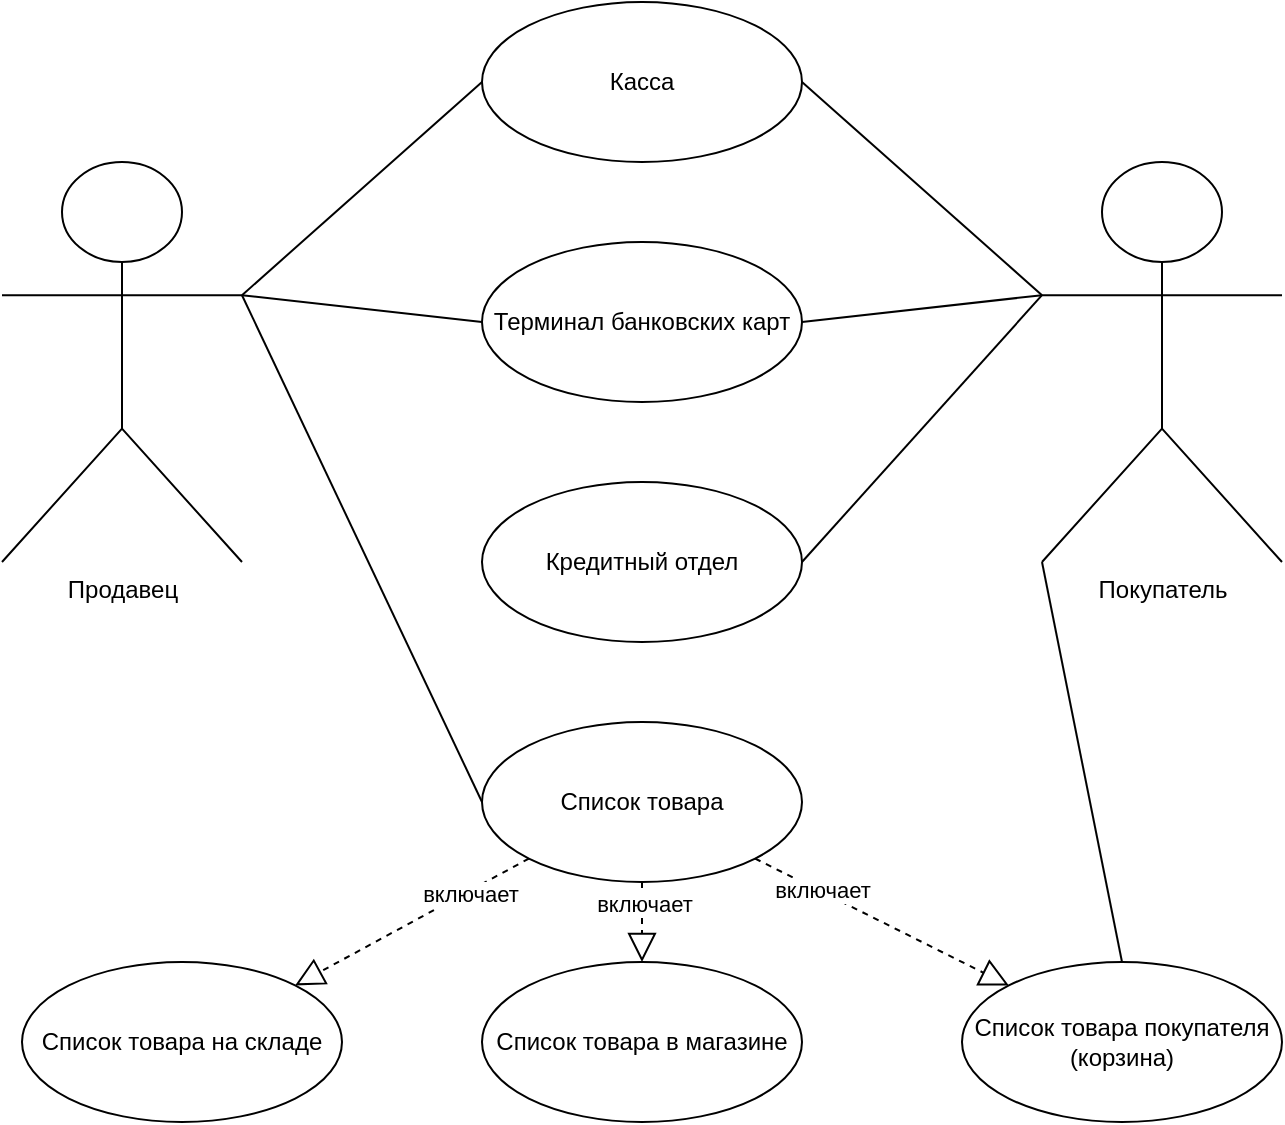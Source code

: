<mxfile version="16.2.7" type="github" pages="3">
  <diagram id="5v0--ORiyJy_kSAK7lN_" name="Страница 1">
    <mxGraphModel dx="1422" dy="786" grid="1" gridSize="10" guides="1" tooltips="1" connect="1" arrows="1" fold="1" page="1" pageScale="1" pageWidth="827" pageHeight="1169" math="0" shadow="0">
      <root>
        <mxCell id="F13vdwviY93tgcHMOZ2q-0" />
        <mxCell id="F13vdwviY93tgcHMOZ2q-1" parent="F13vdwviY93tgcHMOZ2q-0" />
        <mxCell id="epzMW-yRPd5iYCz0tOVi-0" value="Продавец" style="shape=umlActor;verticalLabelPosition=bottom;verticalAlign=top;html=1;" vertex="1" parent="F13vdwviY93tgcHMOZ2q-1">
          <mxGeometry x="80" y="160" width="120" height="200" as="geometry" />
        </mxCell>
        <mxCell id="epzMW-yRPd5iYCz0tOVi-1" value="Покупатель" style="shape=umlActor;verticalLabelPosition=bottom;verticalAlign=top;html=1;" vertex="1" parent="F13vdwviY93tgcHMOZ2q-1">
          <mxGeometry x="600" y="160" width="120" height="200" as="geometry" />
        </mxCell>
        <mxCell id="epzMW-yRPd5iYCz0tOVi-2" value="Касса" style="ellipse;whiteSpace=wrap;html=1;" vertex="1" parent="F13vdwviY93tgcHMOZ2q-1">
          <mxGeometry x="320" y="80" width="160" height="80" as="geometry" />
        </mxCell>
        <mxCell id="epzMW-yRPd5iYCz0tOVi-3" value="Терминал банковских карт" style="ellipse;whiteSpace=wrap;html=1;" vertex="1" parent="F13vdwviY93tgcHMOZ2q-1">
          <mxGeometry x="320" y="200" width="160" height="80" as="geometry" />
        </mxCell>
        <mxCell id="epzMW-yRPd5iYCz0tOVi-4" value="Кредитный отдел" style="ellipse;whiteSpace=wrap;html=1;" vertex="1" parent="F13vdwviY93tgcHMOZ2q-1">
          <mxGeometry x="320" y="320" width="160" height="80" as="geometry" />
        </mxCell>
        <mxCell id="epzMW-yRPd5iYCz0tOVi-5" value="Список товара" style="ellipse;whiteSpace=wrap;html=1;" vertex="1" parent="F13vdwviY93tgcHMOZ2q-1">
          <mxGeometry x="320" y="440" width="160" height="80" as="geometry" />
        </mxCell>
        <mxCell id="epzMW-yRPd5iYCz0tOVi-7" value="" style="endArrow=none;html=1;rounded=0;exitX=1;exitY=0.333;exitDx=0;exitDy=0;exitPerimeter=0;entryX=0;entryY=0.5;entryDx=0;entryDy=0;" edge="1" parent="F13vdwviY93tgcHMOZ2q-1" source="epzMW-yRPd5iYCz0tOVi-0" target="epzMW-yRPd5iYCz0tOVi-2">
          <mxGeometry relative="1" as="geometry">
            <mxPoint x="110" y="460" as="sourcePoint" />
            <mxPoint x="270" y="460" as="targetPoint" />
          </mxGeometry>
        </mxCell>
        <mxCell id="epzMW-yRPd5iYCz0tOVi-10" value="" style="endArrow=none;html=1;rounded=0;exitX=1;exitY=0.333;exitDx=0;exitDy=0;exitPerimeter=0;entryX=0;entryY=0.5;entryDx=0;entryDy=0;" edge="1" parent="F13vdwviY93tgcHMOZ2q-1" source="epzMW-yRPd5iYCz0tOVi-0" target="epzMW-yRPd5iYCz0tOVi-3">
          <mxGeometry relative="1" as="geometry">
            <mxPoint x="210" y="236.667" as="sourcePoint" />
            <mxPoint x="330" y="130" as="targetPoint" />
          </mxGeometry>
        </mxCell>
        <mxCell id="epzMW-yRPd5iYCz0tOVi-13" value="" style="endArrow=none;html=1;rounded=0;exitX=1;exitY=0.333;exitDx=0;exitDy=0;exitPerimeter=0;entryX=0;entryY=0.5;entryDx=0;entryDy=0;" edge="1" parent="F13vdwviY93tgcHMOZ2q-1" source="epzMW-yRPd5iYCz0tOVi-0" target="epzMW-yRPd5iYCz0tOVi-5">
          <mxGeometry relative="1" as="geometry">
            <mxPoint x="210" y="236.667" as="sourcePoint" />
            <mxPoint x="330" y="250" as="targetPoint" />
          </mxGeometry>
        </mxCell>
        <mxCell id="epzMW-yRPd5iYCz0tOVi-16" value="" style="endArrow=none;html=1;rounded=0;exitX=0;exitY=0.333;exitDx=0;exitDy=0;exitPerimeter=0;entryX=1;entryY=0.5;entryDx=0;entryDy=0;" edge="1" parent="F13vdwviY93tgcHMOZ2q-1" source="epzMW-yRPd5iYCz0tOVi-1" target="epzMW-yRPd5iYCz0tOVi-2">
          <mxGeometry relative="1" as="geometry">
            <mxPoint x="220" y="246.667" as="sourcePoint" />
            <mxPoint x="340" y="260" as="targetPoint" />
          </mxGeometry>
        </mxCell>
        <mxCell id="epzMW-yRPd5iYCz0tOVi-19" value="" style="endArrow=none;html=1;rounded=0;entryX=1;entryY=0.5;entryDx=0;entryDy=0;exitX=0;exitY=0.333;exitDx=0;exitDy=0;exitPerimeter=0;" edge="1" parent="F13vdwviY93tgcHMOZ2q-1" source="epzMW-yRPd5iYCz0tOVi-1" target="epzMW-yRPd5iYCz0tOVi-3">
          <mxGeometry relative="1" as="geometry">
            <mxPoint x="600" y="230" as="sourcePoint" />
            <mxPoint x="350" y="270" as="targetPoint" />
          </mxGeometry>
        </mxCell>
        <mxCell id="epzMW-yRPd5iYCz0tOVi-22" value="" style="endArrow=none;html=1;rounded=0;entryX=1;entryY=0.5;entryDx=0;entryDy=0;exitX=0;exitY=0.333;exitDx=0;exitDy=0;exitPerimeter=0;" edge="1" parent="F13vdwviY93tgcHMOZ2q-1" source="epzMW-yRPd5iYCz0tOVi-1" target="epzMW-yRPd5iYCz0tOVi-4">
          <mxGeometry relative="1" as="geometry">
            <mxPoint x="600" y="230" as="sourcePoint" />
            <mxPoint x="360" y="280" as="targetPoint" />
          </mxGeometry>
        </mxCell>
        <mxCell id="epzMW-yRPd5iYCz0tOVi-25" value="Список товара на складе" style="ellipse;whiteSpace=wrap;html=1;" vertex="1" parent="F13vdwviY93tgcHMOZ2q-1">
          <mxGeometry x="90" y="560" width="160" height="80" as="geometry" />
        </mxCell>
        <mxCell id="epzMW-yRPd5iYCz0tOVi-26" value="Список товара в магазине" style="ellipse;whiteSpace=wrap;html=1;" vertex="1" parent="F13vdwviY93tgcHMOZ2q-1">
          <mxGeometry x="320" y="560" width="160" height="80" as="geometry" />
        </mxCell>
        <mxCell id="epzMW-yRPd5iYCz0tOVi-27" value="Список товара покупателя (корзина)" style="ellipse;whiteSpace=wrap;html=1;" vertex="1" parent="F13vdwviY93tgcHMOZ2q-1">
          <mxGeometry x="560" y="560" width="160" height="80" as="geometry" />
        </mxCell>
        <mxCell id="epzMW-yRPd5iYCz0tOVi-34" value="" style="endArrow=block;dashed=1;endFill=0;endSize=12;html=1;rounded=0;exitX=0;exitY=1;exitDx=0;exitDy=0;entryX=1;entryY=0;entryDx=0;entryDy=0;" edge="1" parent="F13vdwviY93tgcHMOZ2q-1" source="epzMW-yRPd5iYCz0tOVi-5" target="epzMW-yRPd5iYCz0tOVi-25">
          <mxGeometry width="160" relative="1" as="geometry">
            <mxPoint x="150" y="730" as="sourcePoint" />
            <mxPoint x="310" y="730" as="targetPoint" />
          </mxGeometry>
        </mxCell>
        <mxCell id="epzMW-yRPd5iYCz0tOVi-35" value="включает" style="edgeLabel;html=1;align=center;verticalAlign=middle;resizable=0;points=[];" vertex="1" connectable="0" parent="epzMW-yRPd5iYCz0tOVi-34">
          <mxGeometry x="-0.487" y="1" relative="1" as="geometry">
            <mxPoint as="offset" />
          </mxGeometry>
        </mxCell>
        <mxCell id="epzMW-yRPd5iYCz0tOVi-37" value="" style="endArrow=block;dashed=1;endFill=0;endSize=12;html=1;rounded=0;exitX=0.5;exitY=1;exitDx=0;exitDy=0;entryX=0.5;entryY=0;entryDx=0;entryDy=0;" edge="1" parent="F13vdwviY93tgcHMOZ2q-1" source="epzMW-yRPd5iYCz0tOVi-5" target="epzMW-yRPd5iYCz0tOVi-26">
          <mxGeometry width="160" relative="1" as="geometry">
            <mxPoint x="353.431" y="518.284" as="sourcePoint" />
            <mxPoint x="236.569" y="581.716" as="targetPoint" />
          </mxGeometry>
        </mxCell>
        <mxCell id="epzMW-yRPd5iYCz0tOVi-38" value="включает" style="edgeLabel;html=1;align=center;verticalAlign=middle;resizable=0;points=[];" vertex="1" connectable="0" parent="epzMW-yRPd5iYCz0tOVi-37">
          <mxGeometry x="-0.487" y="1" relative="1" as="geometry">
            <mxPoint as="offset" />
          </mxGeometry>
        </mxCell>
        <mxCell id="epzMW-yRPd5iYCz0tOVi-39" value="" style="endArrow=block;dashed=1;endFill=0;endSize=12;html=1;rounded=0;exitX=1;exitY=1;exitDx=0;exitDy=0;entryX=0;entryY=0;entryDx=0;entryDy=0;" edge="1" parent="F13vdwviY93tgcHMOZ2q-1" source="epzMW-yRPd5iYCz0tOVi-5" target="epzMW-yRPd5iYCz0tOVi-27">
          <mxGeometry width="160" relative="1" as="geometry">
            <mxPoint x="363.431" y="528.284" as="sourcePoint" />
            <mxPoint x="246.569" y="591.716" as="targetPoint" />
          </mxGeometry>
        </mxCell>
        <mxCell id="epzMW-yRPd5iYCz0tOVi-40" value="включает" style="edgeLabel;html=1;align=center;verticalAlign=middle;resizable=0;points=[];" vertex="1" connectable="0" parent="epzMW-yRPd5iYCz0tOVi-39">
          <mxGeometry x="-0.487" y="1" relative="1" as="geometry">
            <mxPoint as="offset" />
          </mxGeometry>
        </mxCell>
        <mxCell id="epzMW-yRPd5iYCz0tOVi-41" value="" style="endArrow=none;html=1;rounded=0;entryX=0.5;entryY=0;entryDx=0;entryDy=0;exitX=0;exitY=1;exitDx=0;exitDy=0;exitPerimeter=0;" edge="1" parent="F13vdwviY93tgcHMOZ2q-1" source="epzMW-yRPd5iYCz0tOVi-1" target="epzMW-yRPd5iYCz0tOVi-27">
          <mxGeometry relative="1" as="geometry">
            <mxPoint x="610" y="236.667" as="sourcePoint" />
            <mxPoint x="490" y="370" as="targetPoint" />
          </mxGeometry>
        </mxCell>
      </root>
    </mxGraphModel>
  </diagram>
  <diagram id="Z-i7Ydi3m-Ft1NQCOZas" name="Страница 2">
    <mxGraphModel dx="1422" dy="786" grid="1" gridSize="10" guides="1" tooltips="1" connect="1" arrows="1" fold="1" page="1" pageScale="1" pageWidth="827" pageHeight="1169" math="0" shadow="0">
      <root>
        <mxCell id="oNEDqI_7dg8N_SFYczNA-0" />
        <mxCell id="oNEDqI_7dg8N_SFYczNA-1" parent="oNEDqI_7dg8N_SFYczNA-0" />
        <mxCell id="oNEDqI_7dg8N_SFYczNA-2" value="&lt;br&gt;Продавец" style="shape=umlLifeline;participant=umlActor;perimeter=lifelinePerimeter;whiteSpace=wrap;html=1;container=1;collapsible=0;recursiveResize=0;verticalAlign=top;spacingTop=36;outlineConnect=0;size=140;" vertex="1" parent="oNEDqI_7dg8N_SFYczNA-1">
          <mxGeometry x="40" y="80" width="80" height="640" as="geometry" />
        </mxCell>
        <mxCell id="oNEDqI_7dg8N_SFYczNA-3" value="Список товара" style="shape=umlLifeline;perimeter=lifelinePerimeter;whiteSpace=wrap;html=1;container=1;collapsible=0;recursiveResize=0;outlineConnect=0;" vertex="1" parent="oNEDqI_7dg8N_SFYczNA-1">
          <mxGeometry x="140" y="80" width="100" height="640" as="geometry" />
        </mxCell>
        <mxCell id="hOwLJr0YxgFNp67Wkczq-0" value="" style="html=1;points=[];perimeter=orthogonalPerimeter;" vertex="1" parent="oNEDqI_7dg8N_SFYczNA-3">
          <mxGeometry x="50" y="170" width="10" height="50" as="geometry" />
        </mxCell>
        <mxCell id="oNEDqI_7dg8N_SFYczNA-4" value="Терминал банковских карт" style="shape=umlLifeline;perimeter=lifelinePerimeter;whiteSpace=wrap;html=1;container=1;collapsible=0;recursiveResize=0;outlineConnect=0;" vertex="1" parent="oNEDqI_7dg8N_SFYczNA-1">
          <mxGeometry x="500" y="80" width="100" height="550" as="geometry" />
        </mxCell>
        <mxCell id="hOwLJr0YxgFNp67Wkczq-9" value="" style="html=1;points=[];perimeter=orthogonalPerimeter;" vertex="1" parent="oNEDqI_7dg8N_SFYczNA-4">
          <mxGeometry x="50" y="490" width="10" height="60" as="geometry" />
        </mxCell>
        <mxCell id="oNEDqI_7dg8N_SFYczNA-5" value="Список товара покупателя (корзина)" style="shape=umlLifeline;perimeter=lifelinePerimeter;whiteSpace=wrap;html=1;container=1;collapsible=0;recursiveResize=0;outlineConnect=0;" vertex="1" parent="oNEDqI_7dg8N_SFYczNA-1">
          <mxGeometry x="260" y="80" width="100" height="640" as="geometry" />
        </mxCell>
        <mxCell id="hOwLJr0YxgFNp67Wkczq-3" value="" style="html=1;points=[];perimeter=orthogonalPerimeter;" vertex="1" parent="oNEDqI_7dg8N_SFYczNA-5">
          <mxGeometry x="50" y="260" width="10" height="60" as="geometry" />
        </mxCell>
        <mxCell id="oNEDqI_7dg8N_SFYczNA-6" value="Касса" style="shape=umlLifeline;perimeter=lifelinePerimeter;whiteSpace=wrap;html=1;container=1;collapsible=0;recursiveResize=0;outlineConnect=0;" vertex="1" parent="oNEDqI_7dg8N_SFYczNA-1">
          <mxGeometry x="380" y="80" width="100" height="440" as="geometry" />
        </mxCell>
        <mxCell id="hOwLJr0YxgFNp67Wkczq-6" value="" style="html=1;points=[];perimeter=orthogonalPerimeter;" vertex="1" parent="oNEDqI_7dg8N_SFYczNA-6">
          <mxGeometry x="50" y="360" width="10" height="80" as="geometry" />
        </mxCell>
        <mxCell id="hOwLJr0YxgFNp67Wkczq-1" value="получить список товара" style="html=1;verticalAlign=bottom;endArrow=block;entryX=0;entryY=0;rounded=0;" edge="1" target="hOwLJr0YxgFNp67Wkczq-0" parent="oNEDqI_7dg8N_SFYczNA-1" source="oNEDqI_7dg8N_SFYczNA-2">
          <mxGeometry x="-0.086" y="10" relative="1" as="geometry">
            <mxPoint x="120" y="240" as="sourcePoint" />
            <mxPoint x="1" as="offset" />
          </mxGeometry>
        </mxCell>
        <mxCell id="hOwLJr0YxgFNp67Wkczq-2" value="return" style="html=1;verticalAlign=bottom;endArrow=open;dashed=1;endSize=8;exitX=0;exitY=0.95;rounded=0;" edge="1" source="hOwLJr0YxgFNp67Wkczq-0" parent="oNEDqI_7dg8N_SFYczNA-1" target="oNEDqI_7dg8N_SFYczNA-2">
          <mxGeometry relative="1" as="geometry">
            <mxPoint x="120" y="316" as="targetPoint" />
          </mxGeometry>
        </mxCell>
        <mxCell id="hOwLJr0YxgFNp67Wkczq-4" value="получить список корзины" style="html=1;verticalAlign=bottom;endArrow=block;entryX=0;entryY=0;rounded=0;" edge="1" target="hOwLJr0YxgFNp67Wkczq-3" parent="oNEDqI_7dg8N_SFYczNA-1" source="oNEDqI_7dg8N_SFYczNA-2">
          <mxGeometry relative="1" as="geometry">
            <mxPoint x="240" y="320" as="sourcePoint" />
          </mxGeometry>
        </mxCell>
        <mxCell id="hOwLJr0YxgFNp67Wkczq-5" value="return" style="html=1;verticalAlign=bottom;endArrow=open;dashed=1;endSize=8;exitX=0;exitY=0.95;rounded=0;" edge="1" source="hOwLJr0YxgFNp67Wkczq-3" parent="oNEDqI_7dg8N_SFYczNA-1" target="oNEDqI_7dg8N_SFYczNA-2">
          <mxGeometry relative="1" as="geometry">
            <mxPoint x="240" y="396" as="targetPoint" />
          </mxGeometry>
        </mxCell>
        <mxCell id="hOwLJr0YxgFNp67Wkczq-7" value="расчет стоимости заказа" style="html=1;verticalAlign=bottom;endArrow=block;entryX=0;entryY=0;rounded=0;" edge="1" target="hOwLJr0YxgFNp67Wkczq-6" parent="oNEDqI_7dg8N_SFYczNA-1" source="oNEDqI_7dg8N_SFYczNA-2">
          <mxGeometry x="0.087" y="10" relative="1" as="geometry">
            <mxPoint x="360" y="440" as="sourcePoint" />
            <mxPoint x="1" as="offset" />
          </mxGeometry>
        </mxCell>
        <mxCell id="hOwLJr0YxgFNp67Wkczq-8" value="return" style="html=1;verticalAlign=bottom;endArrow=open;dashed=1;endSize=8;exitX=0;exitY=0.95;rounded=0;" edge="1" source="hOwLJr0YxgFNp67Wkczq-6" parent="oNEDqI_7dg8N_SFYczNA-1" target="oNEDqI_7dg8N_SFYczNA-2">
          <mxGeometry relative="1" as="geometry">
            <mxPoint x="360" y="516" as="targetPoint" />
          </mxGeometry>
        </mxCell>
        <mxCell id="hOwLJr0YxgFNp67Wkczq-10" value="обработка карты клиента" style="html=1;verticalAlign=bottom;endArrow=block;entryX=0;entryY=0;rounded=0;" edge="1" target="hOwLJr0YxgFNp67Wkczq-9" parent="oNEDqI_7dg8N_SFYczNA-1" source="oNEDqI_7dg8N_SFYczNA-2">
          <mxGeometry x="0.065" y="10" relative="1" as="geometry">
            <mxPoint x="480" y="550" as="sourcePoint" />
            <mxPoint x="1" as="offset" />
          </mxGeometry>
        </mxCell>
        <mxCell id="hOwLJr0YxgFNp67Wkczq-11" value="return" style="html=1;verticalAlign=bottom;endArrow=open;dashed=1;endSize=8;exitX=0;exitY=0.95;rounded=0;" edge="1" source="hOwLJr0YxgFNp67Wkczq-9" parent="oNEDqI_7dg8N_SFYczNA-1" target="oNEDqI_7dg8N_SFYczNA-2">
          <mxGeometry relative="1" as="geometry">
            <mxPoint x="480" y="626" as="targetPoint" />
          </mxGeometry>
        </mxCell>
      </root>
    </mxGraphModel>
  </diagram>
  <diagram id="AOfm8qTSLmHGmEE9YDZT" name="Страница 3">
    <mxGraphModel dx="1422" dy="786" grid="1" gridSize="10" guides="1" tooltips="1" connect="1" arrows="1" fold="1" page="1" pageScale="1" pageWidth="827" pageHeight="1169" math="0" shadow="0">
      <root>
        <mxCell id="g8-Z_cXYZLt15zdrVTHP-0" />
        <mxCell id="g8-Z_cXYZLt15zdrVTHP-1" parent="g8-Z_cXYZLt15zdrVTHP-0" />
        <mxCell id="SwgS6NuTNHEqDQYuyudT-0" value="Компоненты" style="swimlane;fontStyle=1;align=center;verticalAlign=top;childLayout=stackLayout;horizontal=1;startSize=26;horizontalStack=0;resizeParent=1;resizeParentMax=0;resizeLast=0;collapsible=1;marginBottom=0;" vertex="1" parent="g8-Z_cXYZLt15zdrVTHP-1">
          <mxGeometry x="40" y="40" width="120" height="94" as="geometry" />
        </mxCell>
        <mxCell id="SwgS6NuTNHEqDQYuyudT-1" value="+ номер&#xa;+ название" style="text;strokeColor=none;fillColor=none;align=left;verticalAlign=top;spacingLeft=4;spacingRight=4;overflow=hidden;rotatable=0;points=[[0,0.5],[1,0.5]];portConstraint=eastwest;" vertex="1" parent="SwgS6NuTNHEqDQYuyudT-0">
          <mxGeometry y="26" width="120" height="34" as="geometry" />
        </mxCell>
        <mxCell id="SwgS6NuTNHEqDQYuyudT-2" value="" style="line;strokeWidth=1;fillColor=none;align=left;verticalAlign=middle;spacingTop=-1;spacingLeft=3;spacingRight=3;rotatable=0;labelPosition=right;points=[];portConstraint=eastwest;" vertex="1" parent="SwgS6NuTNHEqDQYuyudT-0">
          <mxGeometry y="60" width="120" height="8" as="geometry" />
        </mxCell>
        <mxCell id="SwgS6NuTNHEqDQYuyudT-3" value="+ добавить()" style="text;strokeColor=none;fillColor=none;align=left;verticalAlign=top;spacingLeft=4;spacingRight=4;overflow=hidden;rotatable=0;points=[[0,0.5],[1,0.5]];portConstraint=eastwest;" vertex="1" parent="SwgS6NuTNHEqDQYuyudT-0">
          <mxGeometry y="68" width="120" height="26" as="geometry" />
        </mxCell>
        <mxCell id="SwgS6NuTNHEqDQYuyudT-8" value="Конфигурация" style="swimlane;fontStyle=1;align=center;verticalAlign=top;childLayout=stackLayout;horizontal=1;startSize=26;horizontalStack=0;resizeParent=1;resizeParentMax=0;resizeLast=0;collapsible=1;marginBottom=0;" vertex="1" parent="g8-Z_cXYZLt15zdrVTHP-1">
          <mxGeometry x="40" y="190" width="120" height="110" as="geometry" />
        </mxCell>
        <mxCell id="SwgS6NuTNHEqDQYuyudT-9" value="+ номер&#xa;+ характеристики" style="text;strokeColor=none;fillColor=none;align=left;verticalAlign=top;spacingLeft=4;spacingRight=4;overflow=hidden;rotatable=0;points=[[0,0.5],[1,0.5]];portConstraint=eastwest;" vertex="1" parent="SwgS6NuTNHEqDQYuyudT-8">
          <mxGeometry y="26" width="120" height="34" as="geometry" />
        </mxCell>
        <mxCell id="SwgS6NuTNHEqDQYuyudT-10" value="" style="line;strokeWidth=1;fillColor=none;align=left;verticalAlign=middle;spacingTop=-1;spacingLeft=3;spacingRight=3;rotatable=0;labelPosition=right;points=[];portConstraint=eastwest;" vertex="1" parent="SwgS6NuTNHEqDQYuyudT-8">
          <mxGeometry y="60" width="120" height="8" as="geometry" />
        </mxCell>
        <mxCell id="SwgS6NuTNHEqDQYuyudT-11" value="+ выбрать()&#xa;+ собрать()" style="text;strokeColor=none;fillColor=none;align=left;verticalAlign=top;spacingLeft=4;spacingRight=4;overflow=hidden;rotatable=0;points=[[0,0.5],[1,0.5]];portConstraint=eastwest;" vertex="1" parent="SwgS6NuTNHEqDQYuyudT-8">
          <mxGeometry y="68" width="120" height="42" as="geometry" />
        </mxCell>
        <mxCell id="SwgS6NuTNHEqDQYuyudT-12" value="Покупатель" style="swimlane;fontStyle=1;align=center;verticalAlign=top;childLayout=stackLayout;horizontal=1;startSize=26;horizontalStack=0;resizeParent=1;resizeParentMax=0;resizeLast=0;collapsible=1;marginBottom=0;" vertex="1" parent="g8-Z_cXYZLt15zdrVTHP-1">
          <mxGeometry x="40" y="360" width="160" height="160" as="geometry" />
        </mxCell>
        <mxCell id="SwgS6NuTNHEqDQYuyudT-13" value="+ паспорт&#xa;+ ФИО &#xa;+ адрес" style="text;strokeColor=none;fillColor=none;align=left;verticalAlign=top;spacingLeft=4;spacingRight=4;overflow=hidden;rotatable=0;points=[[0,0.5],[1,0.5]];portConstraint=eastwest;" vertex="1" parent="SwgS6NuTNHEqDQYuyudT-12">
          <mxGeometry y="26" width="160" height="54" as="geometry" />
        </mxCell>
        <mxCell id="SwgS6NuTNHEqDQYuyudT-14" value="" style="line;strokeWidth=1;fillColor=none;align=left;verticalAlign=middle;spacingTop=-1;spacingLeft=3;spacingRight=3;rotatable=0;labelPosition=right;points=[];portConstraint=eastwest;" vertex="1" parent="SwgS6NuTNHEqDQYuyudT-12">
          <mxGeometry y="80" width="160" height="8" as="geometry" />
        </mxCell>
        <mxCell id="SwgS6NuTNHEqDQYuyudT-15" value="+добавить()&#xa;+удалить()&#xa;+изменить()&#xa;+заказать(z:заказать)" style="text;strokeColor=none;fillColor=none;align=left;verticalAlign=top;spacingLeft=4;spacingRight=4;overflow=hidden;rotatable=0;points=[[0,0.5],[1,0.5]];portConstraint=eastwest;" vertex="1" parent="SwgS6NuTNHEqDQYuyudT-12">
          <mxGeometry y="88" width="160" height="72" as="geometry" />
        </mxCell>
        <mxCell id="SwgS6NuTNHEqDQYuyudT-16" value="Заказ" style="swimlane;fontStyle=1;align=center;verticalAlign=top;childLayout=stackLayout;horizontal=1;startSize=26;horizontalStack=0;resizeParent=1;resizeParentMax=0;resizeLast=0;collapsible=1;marginBottom=0;" vertex="1" parent="g8-Z_cXYZLt15zdrVTHP-1">
          <mxGeometry x="40" y="580" width="160" height="150" as="geometry" />
        </mxCell>
        <mxCell id="SwgS6NuTNHEqDQYuyudT-17" value="+номер&#xa;+состояние&#xa;+форма оплаты" style="text;strokeColor=none;fillColor=none;align=left;verticalAlign=top;spacingLeft=4;spacingRight=4;overflow=hidden;rotatable=0;points=[[0,0.5],[1,0.5]];portConstraint=eastwest;" vertex="1" parent="SwgS6NuTNHEqDQYuyudT-16">
          <mxGeometry y="26" width="160" height="54" as="geometry" />
        </mxCell>
        <mxCell id="SwgS6NuTNHEqDQYuyudT-18" value="" style="line;strokeWidth=1;fillColor=none;align=left;verticalAlign=middle;spacingTop=-1;spacingLeft=3;spacingRight=3;rotatable=0;labelPosition=right;points=[];portConstraint=eastwest;" vertex="1" parent="SwgS6NuTNHEqDQYuyudT-16">
          <mxGeometry y="80" width="160" height="8" as="geometry" />
        </mxCell>
        <mxCell id="SwgS6NuTNHEqDQYuyudT-19" value="+добавить()&#xa;+удалить()&#xa;+изменить()&#xa;+проверить состояние()" style="text;strokeColor=none;fillColor=none;align=left;verticalAlign=top;spacingLeft=4;spacingRight=4;overflow=hidden;rotatable=0;points=[[0,0.5],[1,0.5]];portConstraint=eastwest;" vertex="1" parent="SwgS6NuTNHEqDQYuyudT-16">
          <mxGeometry y="88" width="160" height="62" as="geometry" />
        </mxCell>
        <mxCell id="SwgS6NuTNHEqDQYuyudT-20" value="Информационная система" style="swimlane;fontStyle=1;align=right;verticalAlign=top;childLayout=stackLayout;horizontal=1;startSize=30;horizontalStack=0;resizeParent=1;resizeParentMax=0;resizeLast=0;collapsible=1;marginBottom=0;" vertex="1" parent="g8-Z_cXYZLt15zdrVTHP-1">
          <mxGeometry x="240" y="40" width="180" height="38" as="geometry" />
        </mxCell>
        <mxCell id="SwgS6NuTNHEqDQYuyudT-22" value="" style="line;strokeWidth=1;fillColor=none;align=left;verticalAlign=middle;spacingTop=-1;spacingLeft=3;spacingRight=3;rotatable=0;labelPosition=right;points=[];portConstraint=eastwest;" vertex="1" parent="SwgS6NuTNHEqDQYuyudT-20">
          <mxGeometry y="30" width="180" height="8" as="geometry" />
        </mxCell>
        <mxCell id="SwgS6NuTNHEqDQYuyudT-24" value="WEB- страница" style="swimlane;fontStyle=1;align=right;verticalAlign=top;childLayout=stackLayout;horizontal=1;startSize=30;horizontalStack=0;resizeParent=1;resizeParentMax=0;resizeLast=0;collapsible=1;marginBottom=0;" vertex="1" parent="g8-Z_cXYZLt15zdrVTHP-1">
          <mxGeometry x="440" y="40" width="120" height="38" as="geometry" />
        </mxCell>
        <mxCell id="SwgS6NuTNHEqDQYuyudT-25" value="" style="line;strokeWidth=1;fillColor=none;align=left;verticalAlign=middle;spacingTop=-1;spacingLeft=3;spacingRight=3;rotatable=0;labelPosition=right;points=[];portConstraint=eastwest;" vertex="1" parent="SwgS6NuTNHEqDQYuyudT-24">
          <mxGeometry y="30" width="120" height="8" as="geometry" />
        </mxCell>
        <mxCell id="SwgS6NuTNHEqDQYuyudT-26" value="Интернет магазин" style="swimlane;fontStyle=1;align=center;verticalAlign=top;childLayout=stackLayout;horizontal=1;startSize=26;horizontalStack=0;resizeParent=1;resizeParentMax=0;resizeLast=0;collapsible=1;marginBottom=0;" vertex="1" parent="g8-Z_cXYZLt15zdrVTHP-1">
          <mxGeometry x="320" y="160" width="160" height="130" as="geometry" />
        </mxCell>
        <mxCell id="SwgS6NuTNHEqDQYuyudT-27" value="+название&#xa;+адрес&#xa;+телефон" style="text;strokeColor=none;fillColor=none;align=left;verticalAlign=top;spacingLeft=4;spacingRight=4;overflow=hidden;rotatable=0;points=[[0,0.5],[1,0.5]];portConstraint=eastwest;" vertex="1" parent="SwgS6NuTNHEqDQYuyudT-26">
          <mxGeometry y="26" width="160" height="54" as="geometry" />
        </mxCell>
        <mxCell id="SwgS6NuTNHEqDQYuyudT-28" value="" style="line;strokeWidth=1;fillColor=none;align=left;verticalAlign=middle;spacingTop=-1;spacingLeft=3;spacingRight=3;rotatable=0;labelPosition=right;points=[];portConstraint=eastwest;" vertex="1" parent="SwgS6NuTNHEqDQYuyudT-26">
          <mxGeometry y="80" width="160" height="8" as="geometry" />
        </mxCell>
        <mxCell id="SwgS6NuTNHEqDQYuyudT-29" value="+добавить информацию()&#xa;+удалить информацию()" style="text;strokeColor=none;fillColor=none;align=left;verticalAlign=top;spacingLeft=4;spacingRight=4;overflow=hidden;rotatable=0;points=[[0,0.5],[1,0.5]];portConstraint=eastwest;" vertex="1" parent="SwgS6NuTNHEqDQYuyudT-26">
          <mxGeometry y="88" width="160" height="42" as="geometry" />
        </mxCell>
        <mxCell id="SwgS6NuTNHEqDQYuyudT-30" value="Компьютер" style="swimlane;fontStyle=1;align=center;verticalAlign=top;childLayout=stackLayout;horizontal=1;startSize=26;horizontalStack=0;resizeParent=1;resizeParentMax=0;resizeLast=0;collapsible=1;marginBottom=0;" vertex="1" parent="g8-Z_cXYZLt15zdrVTHP-1">
          <mxGeometry x="320" y="360" width="160" height="110" as="geometry" />
        </mxCell>
        <mxCell id="SwgS6NuTNHEqDQYuyudT-31" value="+наименование&#xa;+характеристики" style="text;strokeColor=none;fillColor=none;align=left;verticalAlign=top;spacingLeft=4;spacingRight=4;overflow=hidden;rotatable=0;points=[[0,0.5],[1,0.5]];portConstraint=eastwest;" vertex="1" parent="SwgS6NuTNHEqDQYuyudT-30">
          <mxGeometry y="26" width="160" height="34" as="geometry" />
        </mxCell>
        <mxCell id="SwgS6NuTNHEqDQYuyudT-32" value="" style="line;strokeWidth=1;fillColor=none;align=left;verticalAlign=middle;spacingTop=-1;spacingLeft=3;spacingRight=3;rotatable=0;labelPosition=right;points=[];portConstraint=eastwest;" vertex="1" parent="SwgS6NuTNHEqDQYuyudT-30">
          <mxGeometry y="60" width="160" height="8" as="geometry" />
        </mxCell>
        <mxCell id="SwgS6NuTNHEqDQYuyudT-33" value="+добавить()&#xa;+удалить()" style="text;strokeColor=none;fillColor=none;align=left;verticalAlign=top;spacingLeft=4;spacingRight=4;overflow=hidden;rotatable=0;points=[[0,0.5],[1,0.5]];portConstraint=eastwest;" vertex="1" parent="SwgS6NuTNHEqDQYuyudT-30">
          <mxGeometry y="68" width="160" height="42" as="geometry" />
        </mxCell>
        <mxCell id="SwgS6NuTNHEqDQYuyudT-34" value="Системный блок" style="swimlane;fontStyle=1;align=right;verticalAlign=top;childLayout=stackLayout;horizontal=1;startSize=30;horizontalStack=0;resizeParent=1;resizeParentMax=0;resizeLast=0;collapsible=1;marginBottom=0;" vertex="1" parent="g8-Z_cXYZLt15zdrVTHP-1">
          <mxGeometry x="240" y="560" width="120" height="38" as="geometry" />
        </mxCell>
        <mxCell id="SwgS6NuTNHEqDQYuyudT-35" value="" style="line;strokeWidth=1;fillColor=none;align=left;verticalAlign=middle;spacingTop=-1;spacingLeft=3;spacingRight=3;rotatable=0;labelPosition=right;points=[];portConstraint=eastwest;" vertex="1" parent="SwgS6NuTNHEqDQYuyudT-34">
          <mxGeometry y="30" width="120" height="8" as="geometry" />
        </mxCell>
        <mxCell id="SwgS6NuTNHEqDQYuyudT-36" value="Монитор" style="swimlane;fontStyle=1;align=center;verticalAlign=top;childLayout=stackLayout;horizontal=1;startSize=30;horizontalStack=0;resizeParent=1;resizeParentMax=0;resizeLast=0;collapsible=1;marginBottom=0;" vertex="1" parent="g8-Z_cXYZLt15zdrVTHP-1">
          <mxGeometry x="400" y="560" width="120" height="38" as="geometry" />
        </mxCell>
        <mxCell id="SwgS6NuTNHEqDQYuyudT-37" value="" style="line;strokeWidth=1;fillColor=none;align=left;verticalAlign=middle;spacingTop=-1;spacingLeft=3;spacingRight=3;rotatable=0;labelPosition=right;points=[];portConstraint=eastwest;" vertex="1" parent="SwgS6NuTNHEqDQYuyudT-36">
          <mxGeometry y="30" width="120" height="8" as="geometry" />
        </mxCell>
        <mxCell id="SwgS6NuTNHEqDQYuyudT-38" value="Клавиатура" style="swimlane;fontStyle=1;align=center;verticalAlign=top;childLayout=stackLayout;horizontal=1;startSize=30;horizontalStack=0;resizeParent=1;resizeParentMax=0;resizeLast=0;collapsible=1;marginBottom=0;" vertex="1" parent="g8-Z_cXYZLt15zdrVTHP-1">
          <mxGeometry x="560" y="560" width="120" height="38" as="geometry" />
        </mxCell>
        <mxCell id="SwgS6NuTNHEqDQYuyudT-39" value="" style="line;strokeWidth=1;fillColor=none;align=left;verticalAlign=middle;spacingTop=-1;spacingLeft=3;spacingRight=3;rotatable=0;labelPosition=right;points=[];portConstraint=eastwest;" vertex="1" parent="SwgS6NuTNHEqDQYuyudT-38">
          <mxGeometry y="30" width="120" height="8" as="geometry" />
        </mxCell>
        <mxCell id="SwgS6NuTNHEqDQYuyudT-40" value="Мыш" style="swimlane;fontStyle=1;align=center;verticalAlign=top;childLayout=stackLayout;horizontal=1;startSize=30;horizontalStack=0;resizeParent=1;resizeParentMax=0;resizeLast=0;collapsible=1;marginBottom=0;" vertex="1" parent="g8-Z_cXYZLt15zdrVTHP-1">
          <mxGeometry x="560" y="450" width="120" height="38" as="geometry" />
        </mxCell>
        <mxCell id="SwgS6NuTNHEqDQYuyudT-41" value="" style="line;strokeWidth=1;fillColor=none;align=left;verticalAlign=middle;spacingTop=-1;spacingLeft=3;spacingRight=3;rotatable=0;labelPosition=right;points=[];portConstraint=eastwest;" vertex="1" parent="SwgS6NuTNHEqDQYuyudT-40">
          <mxGeometry y="30" width="120" height="8" as="geometry" />
        </mxCell>
        <mxCell id="SwgS6NuTNHEqDQYuyudT-42" value="Ноутбук" style="swimlane;fontStyle=1;align=center;verticalAlign=top;childLayout=stackLayout;horizontal=1;startSize=30;horizontalStack=0;resizeParent=1;resizeParentMax=0;resizeLast=0;collapsible=1;marginBottom=0;" vertex="1" parent="g8-Z_cXYZLt15zdrVTHP-1">
          <mxGeometry x="560" y="360" width="120" height="38" as="geometry" />
        </mxCell>
        <mxCell id="SwgS6NuTNHEqDQYuyudT-43" value="" style="line;strokeWidth=1;fillColor=none;align=left;verticalAlign=middle;spacingTop=-1;spacingLeft=3;spacingRight=3;rotatable=0;labelPosition=right;points=[];portConstraint=eastwest;" vertex="1" parent="SwgS6NuTNHEqDQYuyudT-42">
          <mxGeometry y="30" width="120" height="8" as="geometry" />
        </mxCell>
        <mxCell id="SwgS6NuTNHEqDQYuyudT-44" value="Настольный" style="swimlane;fontStyle=1;align=center;verticalAlign=top;childLayout=stackLayout;horizontal=1;startSize=30;horizontalStack=0;resizeParent=1;resizeParentMax=0;resizeLast=0;collapsible=1;marginBottom=0;" vertex="1" parent="g8-Z_cXYZLt15zdrVTHP-1">
          <mxGeometry x="560" y="280" width="120" height="38" as="geometry" />
        </mxCell>
        <mxCell id="SwgS6NuTNHEqDQYuyudT-45" value="" style="line;strokeWidth=1;fillColor=none;align=left;verticalAlign=middle;spacingTop=-1;spacingLeft=3;spacingRight=3;rotatable=0;labelPosition=right;points=[];portConstraint=eastwest;" vertex="1" parent="SwgS6NuTNHEqDQYuyudT-44">
          <mxGeometry y="30" width="120" height="8" as="geometry" />
        </mxCell>
        <mxCell id="SwgS6NuTNHEqDQYuyudT-46" value="" style="endArrow=diamondThin;endFill=0;endSize=24;html=1;rounded=0;entryX=0.5;entryY=0;entryDx=0;entryDy=0;" edge="1" parent="g8-Z_cXYZLt15zdrVTHP-1" target="SwgS6NuTNHEqDQYuyudT-8">
          <mxGeometry width="160" relative="1" as="geometry">
            <mxPoint x="100" y="140" as="sourcePoint" />
            <mxPoint x="270" y="150" as="targetPoint" />
          </mxGeometry>
        </mxCell>
        <mxCell id="SwgS6NuTNHEqDQYuyudT-49" value="" style="endArrow=none;html=1;rounded=0;exitX=0.558;exitY=1.071;exitDx=0;exitDy=0;exitPerimeter=0;entryX=0.5;entryY=0;entryDx=0;entryDy=0;" edge="1" parent="g8-Z_cXYZLt15zdrVTHP-1" source="SwgS6NuTNHEqDQYuyudT-11" target="SwgS6NuTNHEqDQYuyudT-12">
          <mxGeometry relative="1" as="geometry">
            <mxPoint x="170" y="320" as="sourcePoint" />
            <mxPoint x="330" y="320" as="targetPoint" />
          </mxGeometry>
        </mxCell>
        <mxCell id="SwgS6NuTNHEqDQYuyudT-52" value="выбирает" style="edgeLabel;html=1;align=center;verticalAlign=middle;resizable=0;points=[];" vertex="1" connectable="0" parent="SwgS6NuTNHEqDQYuyudT-49">
          <mxGeometry x="-0.175" y="-5" relative="1" as="geometry">
            <mxPoint as="offset" />
          </mxGeometry>
        </mxCell>
        <mxCell id="SwgS6NuTNHEqDQYuyudT-53" value="" style="endArrow=none;html=1;rounded=0;exitX=0;exitY=0.5;exitDx=0;exitDy=0;entryX=1;entryY=0.5;entryDx=0;entryDy=0;" edge="1" parent="g8-Z_cXYZLt15zdrVTHP-1" source="SwgS6NuTNHEqDQYuyudT-31" target="SwgS6NuTNHEqDQYuyudT-13">
          <mxGeometry relative="1" as="geometry">
            <mxPoint x="116.96" y="312.982" as="sourcePoint" />
            <mxPoint x="130" y="370" as="targetPoint" />
          </mxGeometry>
        </mxCell>
        <mxCell id="SwgS6NuTNHEqDQYuyudT-54" value="покупает" style="edgeLabel;html=1;align=center;verticalAlign=middle;resizable=0;points=[];" vertex="1" connectable="0" parent="SwgS6NuTNHEqDQYuyudT-53">
          <mxGeometry x="-0.175" y="-5" relative="1" as="geometry">
            <mxPoint as="offset" />
          </mxGeometry>
        </mxCell>
        <mxCell id="SwgS6NuTNHEqDQYuyudT-55" value="Use" style="endArrow=open;endSize=12;dashed=1;html=1;rounded=0;exitX=0.488;exitY=1.042;exitDx=0;exitDy=0;exitPerimeter=0;entryX=0.5;entryY=0;entryDx=0;entryDy=0;" edge="1" parent="g8-Z_cXYZLt15zdrVTHP-1" source="SwgS6NuTNHEqDQYuyudT-15" target="SwgS6NuTNHEqDQYuyudT-16">
          <mxGeometry width="160" relative="1" as="geometry">
            <mxPoint x="330" y="400" as="sourcePoint" />
            <mxPoint x="490" y="400" as="targetPoint" />
          </mxGeometry>
        </mxCell>
        <mxCell id="SwgS6NuTNHEqDQYuyudT-56" value="" style="endArrow=diamondThin;endFill=0;endSize=24;html=1;rounded=0;exitX=0.5;exitY=0;exitDx=0;exitDy=0;" edge="1" parent="g8-Z_cXYZLt15zdrVTHP-1" source="SwgS6NuTNHEqDQYuyudT-34">
          <mxGeometry width="160" relative="1" as="geometry">
            <mxPoint x="360" y="470" as="sourcePoint" />
            <mxPoint x="340" y="470" as="targetPoint" />
          </mxGeometry>
        </mxCell>
        <mxCell id="SwgS6NuTNHEqDQYuyudT-57" value="" style="endArrow=diamondThin;endFill=0;endSize=24;html=1;rounded=0;exitX=0.25;exitY=0;exitDx=0;exitDy=0;entryX=0.45;entryY=1;entryDx=0;entryDy=0;entryPerimeter=0;" edge="1" parent="g8-Z_cXYZLt15zdrVTHP-1" source="SwgS6NuTNHEqDQYuyudT-36" target="SwgS6NuTNHEqDQYuyudT-33">
          <mxGeometry width="160" relative="1" as="geometry">
            <mxPoint x="120" y="160" as="sourcePoint" />
            <mxPoint x="350" y="530" as="targetPoint" />
          </mxGeometry>
        </mxCell>
        <mxCell id="SwgS6NuTNHEqDQYuyudT-58" value="" style="endArrow=diamondThin;endFill=0;endSize=24;html=1;rounded=0;exitX=0.25;exitY=0;exitDx=0;exitDy=0;entryX=0.763;entryY=1.048;entryDx=0;entryDy=0;entryPerimeter=0;" edge="1" parent="g8-Z_cXYZLt15zdrVTHP-1" source="SwgS6NuTNHEqDQYuyudT-38" target="SwgS6NuTNHEqDQYuyudT-33">
          <mxGeometry width="160" relative="1" as="geometry">
            <mxPoint x="130" y="170" as="sourcePoint" />
            <mxPoint x="520" y="490" as="targetPoint" />
          </mxGeometry>
        </mxCell>
        <mxCell id="SwgS6NuTNHEqDQYuyudT-59" value="" style="endArrow=diamondThin;endFill=0;endSize=24;html=1;rounded=0;entryX=1;entryY=0.5;entryDx=0;entryDy=0;exitX=0;exitY=0.5;exitDx=0;exitDy=0;" edge="1" parent="g8-Z_cXYZLt15zdrVTHP-1" source="SwgS6NuTNHEqDQYuyudT-40" target="SwgS6NuTNHEqDQYuyudT-33">
          <mxGeometry width="160" relative="1" as="geometry">
            <mxPoint x="140" y="180" as="sourcePoint" />
            <mxPoint x="140" y="230" as="targetPoint" />
          </mxGeometry>
        </mxCell>
        <mxCell id="SwgS6NuTNHEqDQYuyudT-60" value="" style="endArrow=diamondThin;endFill=0;endSize=24;html=1;rounded=0;exitX=0.5;exitY=0;exitDx=0;exitDy=0;" edge="1" parent="g8-Z_cXYZLt15zdrVTHP-1" source="SwgS6NuTNHEqDQYuyudT-30" target="SwgS6NuTNHEqDQYuyudT-29">
          <mxGeometry width="160" relative="1" as="geometry">
            <mxPoint x="150" y="190" as="sourcePoint" />
            <mxPoint x="150" y="240" as="targetPoint" />
          </mxGeometry>
        </mxCell>
        <mxCell id="SwgS6NuTNHEqDQYuyudT-61" value="" style="endArrow=block;endSize=16;endFill=0;html=1;rounded=0;exitX=0;exitY=0.5;exitDx=0;exitDy=0;entryX=1;entryY=0.5;entryDx=0;entryDy=0;" edge="1" parent="g8-Z_cXYZLt15zdrVTHP-1" source="SwgS6NuTNHEqDQYuyudT-42" target="SwgS6NuTNHEqDQYuyudT-31">
          <mxGeometry width="160" relative="1" as="geometry">
            <mxPoint x="480" y="320" as="sourcePoint" />
            <mxPoint x="490" y="400" as="targetPoint" />
          </mxGeometry>
        </mxCell>
        <mxCell id="SwgS6NuTNHEqDQYuyudT-62" value="" style="endArrow=block;endSize=16;endFill=0;html=1;rounded=0;exitX=0;exitY=0.75;exitDx=0;exitDy=0;entryX=1;entryY=0.25;entryDx=0;entryDy=0;" edge="1" parent="g8-Z_cXYZLt15zdrVTHP-1" source="SwgS6NuTNHEqDQYuyudT-44" target="SwgS6NuTNHEqDQYuyudT-30">
          <mxGeometry width="160" relative="1" as="geometry">
            <mxPoint x="570" y="389" as="sourcePoint" />
            <mxPoint x="490" y="413" as="targetPoint" />
          </mxGeometry>
        </mxCell>
        <mxCell id="SwgS6NuTNHEqDQYuyudT-63" value="" style="endArrow=diamondThin;endFill=1;endSize=24;html=1;rounded=0;exitX=0.5;exitY=1;exitDx=0;exitDy=0;entryX=0.25;entryY=0;entryDx=0;entryDy=0;" edge="1" parent="g8-Z_cXYZLt15zdrVTHP-1" source="SwgS6NuTNHEqDQYuyudT-20" target="SwgS6NuTNHEqDQYuyudT-26">
          <mxGeometry width="160" relative="1" as="geometry">
            <mxPoint x="230" y="120" as="sourcePoint" />
            <mxPoint x="390" y="120" as="targetPoint" />
          </mxGeometry>
        </mxCell>
        <mxCell id="SwgS6NuTNHEqDQYuyudT-64" value="" style="endArrow=diamondThin;endFill=1;endSize=24;html=1;rounded=0;exitX=0.25;exitY=1;exitDx=0;exitDy=0;entryX=0.75;entryY=0;entryDx=0;entryDy=0;" edge="1" parent="g8-Z_cXYZLt15zdrVTHP-1" source="SwgS6NuTNHEqDQYuyudT-24" target="SwgS6NuTNHEqDQYuyudT-26">
          <mxGeometry width="160" relative="1" as="geometry">
            <mxPoint x="340" y="88" as="sourcePoint" />
            <mxPoint x="370" y="170" as="targetPoint" />
          </mxGeometry>
        </mxCell>
      </root>
    </mxGraphModel>
  </diagram>
</mxfile>
